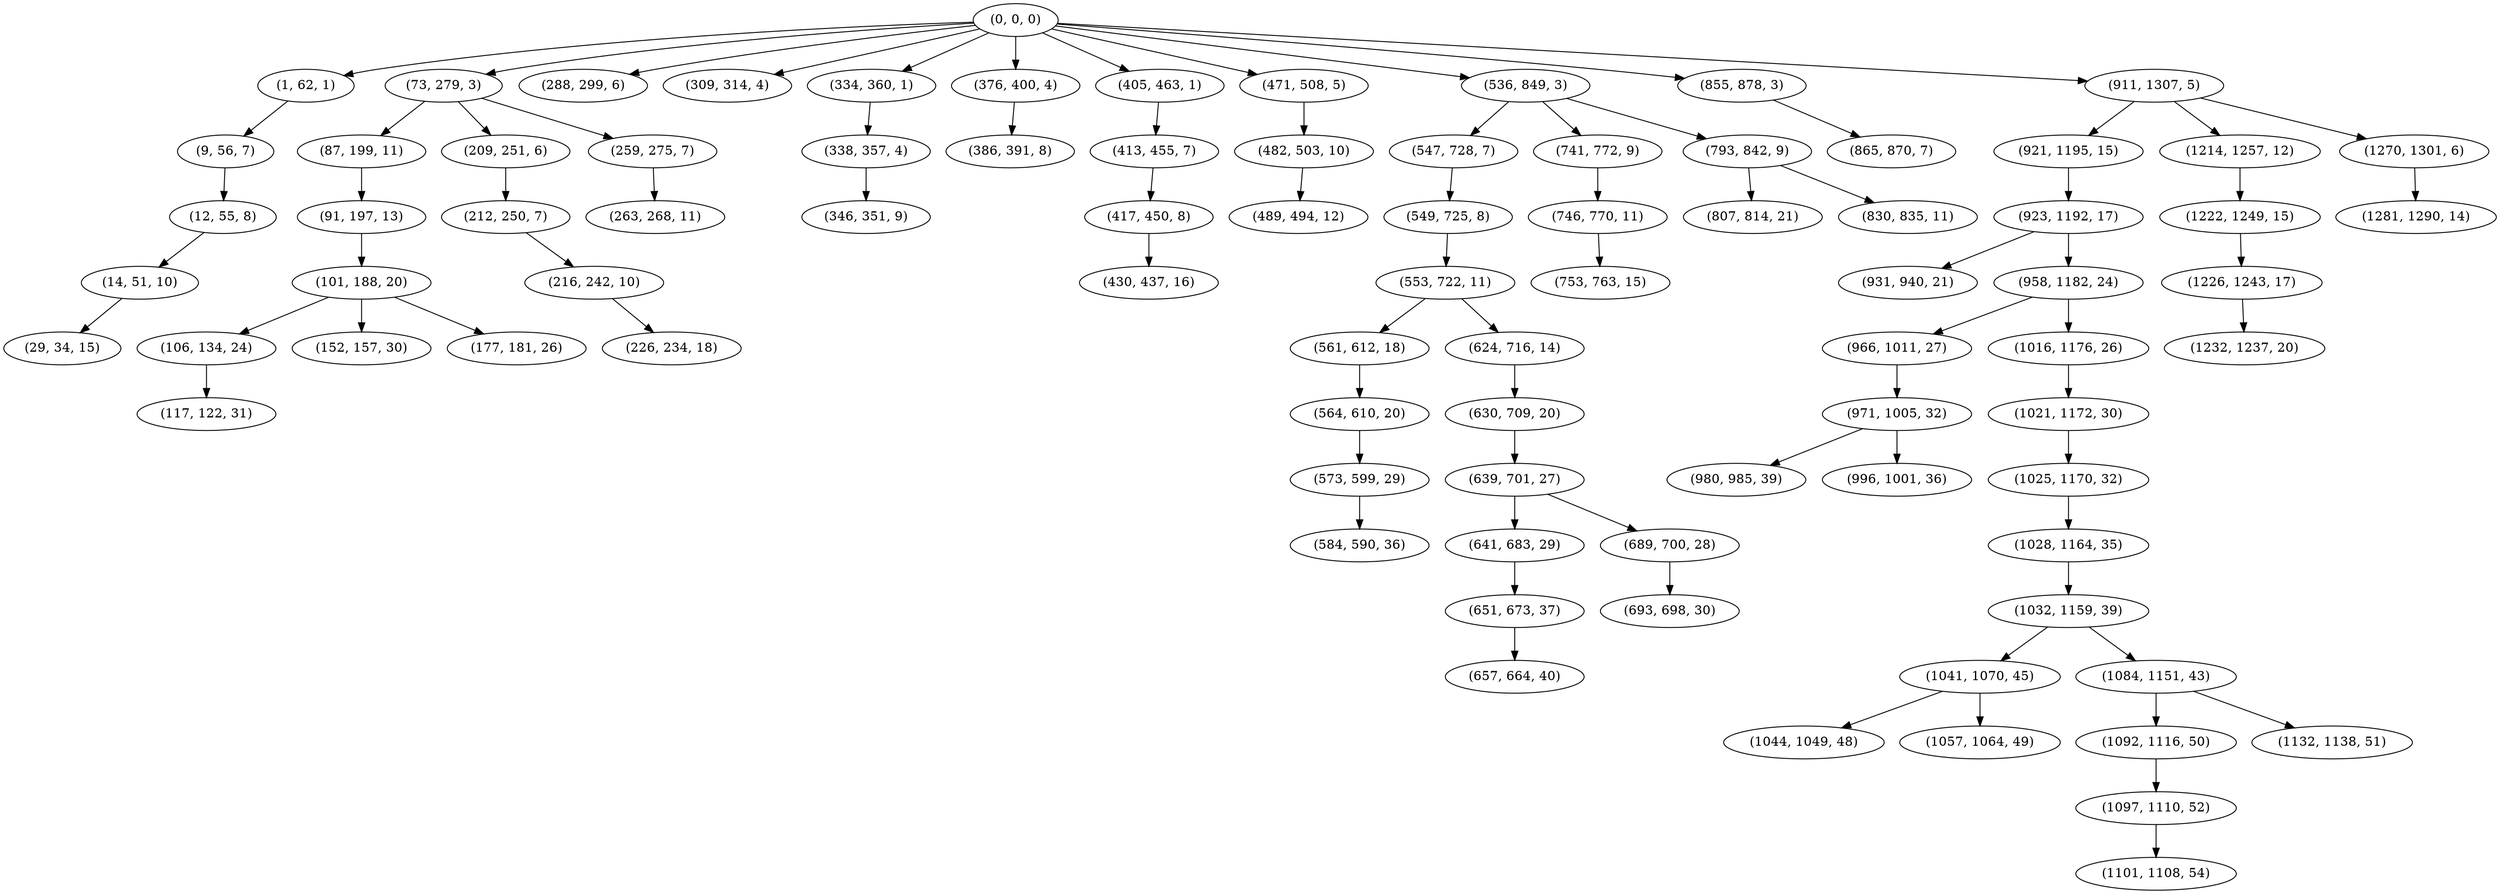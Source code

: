 digraph tree {
    "(0, 0, 0)";
    "(1, 62, 1)";
    "(9, 56, 7)";
    "(12, 55, 8)";
    "(14, 51, 10)";
    "(29, 34, 15)";
    "(73, 279, 3)";
    "(87, 199, 11)";
    "(91, 197, 13)";
    "(101, 188, 20)";
    "(106, 134, 24)";
    "(117, 122, 31)";
    "(152, 157, 30)";
    "(177, 181, 26)";
    "(209, 251, 6)";
    "(212, 250, 7)";
    "(216, 242, 10)";
    "(226, 234, 18)";
    "(259, 275, 7)";
    "(263, 268, 11)";
    "(288, 299, 6)";
    "(309, 314, 4)";
    "(334, 360, 1)";
    "(338, 357, 4)";
    "(346, 351, 9)";
    "(376, 400, 4)";
    "(386, 391, 8)";
    "(405, 463, 1)";
    "(413, 455, 7)";
    "(417, 450, 8)";
    "(430, 437, 16)";
    "(471, 508, 5)";
    "(482, 503, 10)";
    "(489, 494, 12)";
    "(536, 849, 3)";
    "(547, 728, 7)";
    "(549, 725, 8)";
    "(553, 722, 11)";
    "(561, 612, 18)";
    "(564, 610, 20)";
    "(573, 599, 29)";
    "(584, 590, 36)";
    "(624, 716, 14)";
    "(630, 709, 20)";
    "(639, 701, 27)";
    "(641, 683, 29)";
    "(651, 673, 37)";
    "(657, 664, 40)";
    "(689, 700, 28)";
    "(693, 698, 30)";
    "(741, 772, 9)";
    "(746, 770, 11)";
    "(753, 763, 15)";
    "(793, 842, 9)";
    "(807, 814, 21)";
    "(830, 835, 11)";
    "(855, 878, 3)";
    "(865, 870, 7)";
    "(911, 1307, 5)";
    "(921, 1195, 15)";
    "(923, 1192, 17)";
    "(931, 940, 21)";
    "(958, 1182, 24)";
    "(966, 1011, 27)";
    "(971, 1005, 32)";
    "(980, 985, 39)";
    "(996, 1001, 36)";
    "(1016, 1176, 26)";
    "(1021, 1172, 30)";
    "(1025, 1170, 32)";
    "(1028, 1164, 35)";
    "(1032, 1159, 39)";
    "(1041, 1070, 45)";
    "(1044, 1049, 48)";
    "(1057, 1064, 49)";
    "(1084, 1151, 43)";
    "(1092, 1116, 50)";
    "(1097, 1110, 52)";
    "(1101, 1108, 54)";
    "(1132, 1138, 51)";
    "(1214, 1257, 12)";
    "(1222, 1249, 15)";
    "(1226, 1243, 17)";
    "(1232, 1237, 20)";
    "(1270, 1301, 6)";
    "(1281, 1290, 14)";
    "(0, 0, 0)" -> "(1, 62, 1)";
    "(0, 0, 0)" -> "(73, 279, 3)";
    "(0, 0, 0)" -> "(288, 299, 6)";
    "(0, 0, 0)" -> "(309, 314, 4)";
    "(0, 0, 0)" -> "(334, 360, 1)";
    "(0, 0, 0)" -> "(376, 400, 4)";
    "(0, 0, 0)" -> "(405, 463, 1)";
    "(0, 0, 0)" -> "(471, 508, 5)";
    "(0, 0, 0)" -> "(536, 849, 3)";
    "(0, 0, 0)" -> "(855, 878, 3)";
    "(0, 0, 0)" -> "(911, 1307, 5)";
    "(1, 62, 1)" -> "(9, 56, 7)";
    "(9, 56, 7)" -> "(12, 55, 8)";
    "(12, 55, 8)" -> "(14, 51, 10)";
    "(14, 51, 10)" -> "(29, 34, 15)";
    "(73, 279, 3)" -> "(87, 199, 11)";
    "(73, 279, 3)" -> "(209, 251, 6)";
    "(73, 279, 3)" -> "(259, 275, 7)";
    "(87, 199, 11)" -> "(91, 197, 13)";
    "(91, 197, 13)" -> "(101, 188, 20)";
    "(101, 188, 20)" -> "(106, 134, 24)";
    "(101, 188, 20)" -> "(152, 157, 30)";
    "(101, 188, 20)" -> "(177, 181, 26)";
    "(106, 134, 24)" -> "(117, 122, 31)";
    "(209, 251, 6)" -> "(212, 250, 7)";
    "(212, 250, 7)" -> "(216, 242, 10)";
    "(216, 242, 10)" -> "(226, 234, 18)";
    "(259, 275, 7)" -> "(263, 268, 11)";
    "(334, 360, 1)" -> "(338, 357, 4)";
    "(338, 357, 4)" -> "(346, 351, 9)";
    "(376, 400, 4)" -> "(386, 391, 8)";
    "(405, 463, 1)" -> "(413, 455, 7)";
    "(413, 455, 7)" -> "(417, 450, 8)";
    "(417, 450, 8)" -> "(430, 437, 16)";
    "(471, 508, 5)" -> "(482, 503, 10)";
    "(482, 503, 10)" -> "(489, 494, 12)";
    "(536, 849, 3)" -> "(547, 728, 7)";
    "(536, 849, 3)" -> "(741, 772, 9)";
    "(536, 849, 3)" -> "(793, 842, 9)";
    "(547, 728, 7)" -> "(549, 725, 8)";
    "(549, 725, 8)" -> "(553, 722, 11)";
    "(553, 722, 11)" -> "(561, 612, 18)";
    "(553, 722, 11)" -> "(624, 716, 14)";
    "(561, 612, 18)" -> "(564, 610, 20)";
    "(564, 610, 20)" -> "(573, 599, 29)";
    "(573, 599, 29)" -> "(584, 590, 36)";
    "(624, 716, 14)" -> "(630, 709, 20)";
    "(630, 709, 20)" -> "(639, 701, 27)";
    "(639, 701, 27)" -> "(641, 683, 29)";
    "(639, 701, 27)" -> "(689, 700, 28)";
    "(641, 683, 29)" -> "(651, 673, 37)";
    "(651, 673, 37)" -> "(657, 664, 40)";
    "(689, 700, 28)" -> "(693, 698, 30)";
    "(741, 772, 9)" -> "(746, 770, 11)";
    "(746, 770, 11)" -> "(753, 763, 15)";
    "(793, 842, 9)" -> "(807, 814, 21)";
    "(793, 842, 9)" -> "(830, 835, 11)";
    "(855, 878, 3)" -> "(865, 870, 7)";
    "(911, 1307, 5)" -> "(921, 1195, 15)";
    "(911, 1307, 5)" -> "(1214, 1257, 12)";
    "(911, 1307, 5)" -> "(1270, 1301, 6)";
    "(921, 1195, 15)" -> "(923, 1192, 17)";
    "(923, 1192, 17)" -> "(931, 940, 21)";
    "(923, 1192, 17)" -> "(958, 1182, 24)";
    "(958, 1182, 24)" -> "(966, 1011, 27)";
    "(958, 1182, 24)" -> "(1016, 1176, 26)";
    "(966, 1011, 27)" -> "(971, 1005, 32)";
    "(971, 1005, 32)" -> "(980, 985, 39)";
    "(971, 1005, 32)" -> "(996, 1001, 36)";
    "(1016, 1176, 26)" -> "(1021, 1172, 30)";
    "(1021, 1172, 30)" -> "(1025, 1170, 32)";
    "(1025, 1170, 32)" -> "(1028, 1164, 35)";
    "(1028, 1164, 35)" -> "(1032, 1159, 39)";
    "(1032, 1159, 39)" -> "(1041, 1070, 45)";
    "(1032, 1159, 39)" -> "(1084, 1151, 43)";
    "(1041, 1070, 45)" -> "(1044, 1049, 48)";
    "(1041, 1070, 45)" -> "(1057, 1064, 49)";
    "(1084, 1151, 43)" -> "(1092, 1116, 50)";
    "(1084, 1151, 43)" -> "(1132, 1138, 51)";
    "(1092, 1116, 50)" -> "(1097, 1110, 52)";
    "(1097, 1110, 52)" -> "(1101, 1108, 54)";
    "(1214, 1257, 12)" -> "(1222, 1249, 15)";
    "(1222, 1249, 15)" -> "(1226, 1243, 17)";
    "(1226, 1243, 17)" -> "(1232, 1237, 20)";
    "(1270, 1301, 6)" -> "(1281, 1290, 14)";
}
